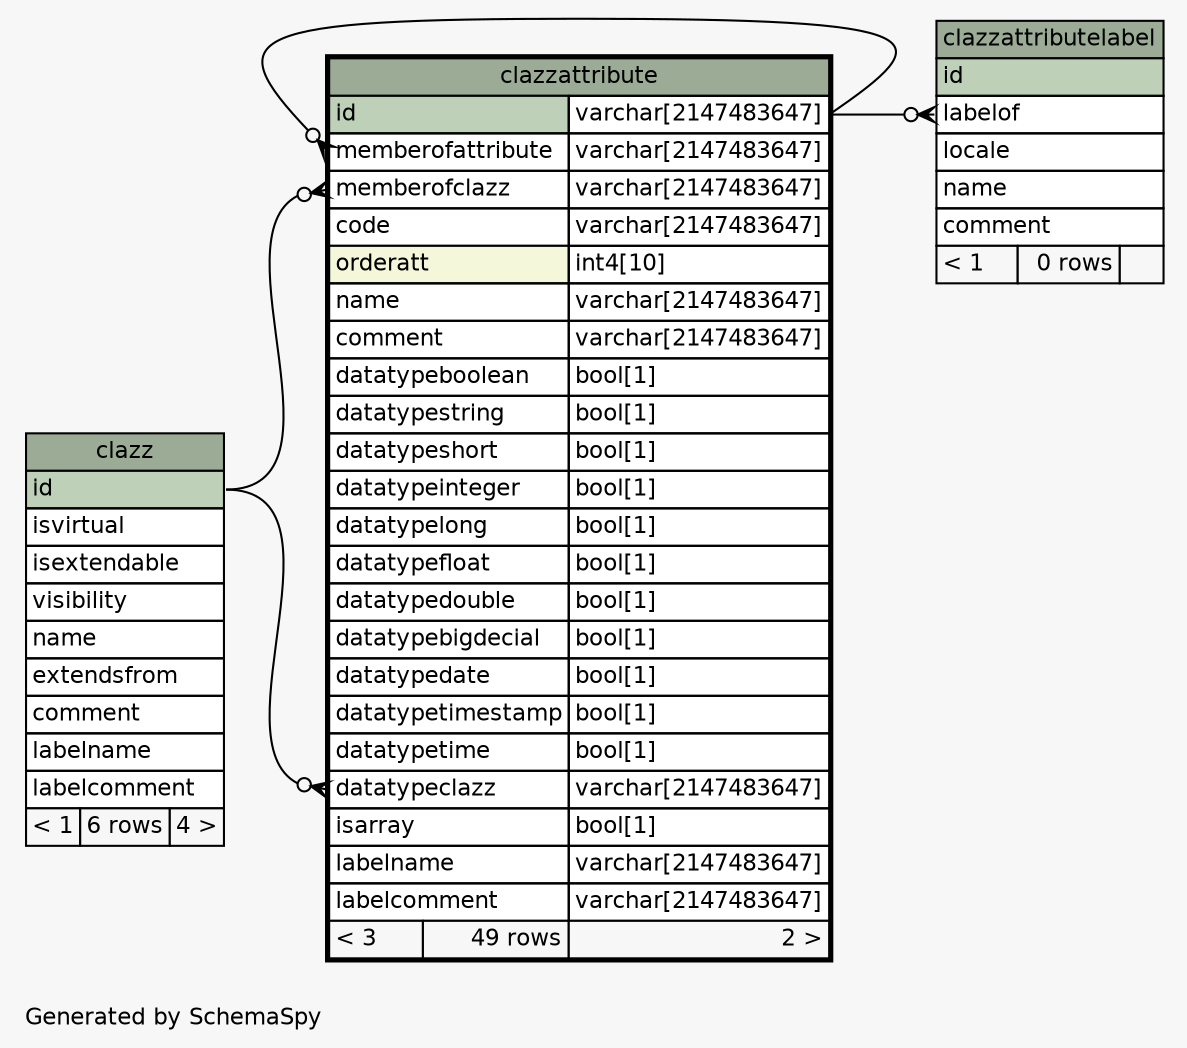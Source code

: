 // dot 2.38.0 on Windows 10 10.0
// SchemaSpy rev 590
digraph "oneDegreeRelationshipsDiagram" {
  graph [
    rankdir="RL"
    bgcolor="#f7f7f7"
    label="\nGenerated by SchemaSpy"
    labeljust="l"
    nodesep="0.18"
    ranksep="0.46"
    fontname="Helvetica"
    fontsize="11"
  ];
  node [
    fontname="Helvetica"
    fontsize="11"
    shape="plaintext"
  ];
  edge [
    arrowsize="0.8"
  ];
  "clazzattribute":"datatypeclazz":w -> "clazz":"id":e [arrowhead=none dir=back arrowtail=crowodot];
  "clazzattribute":"memberofattribute":w -> "clazzattribute":"id.type":e [arrowhead=none dir=back arrowtail=crowodot];
  "clazzattribute":"memberofclazz":w -> "clazz":"id":e [arrowhead=none dir=back arrowtail=crowodot];
  "clazzattributelabel":"labelof":w -> "clazzattribute":"id.type":e [arrowhead=none dir=back arrowtail=crowodot];
  "clazz" [
    label=<
    <TABLE BORDER="0" CELLBORDER="1" CELLSPACING="0" BGCOLOR="#ffffff">
      <TR><TD COLSPAN="3" BGCOLOR="#9bab96" ALIGN="CENTER">clazz</TD></TR>
      <TR><TD PORT="id" COLSPAN="3" BGCOLOR="#bed1b8" ALIGN="LEFT">id</TD></TR>
      <TR><TD PORT="isvirtual" COLSPAN="3" ALIGN="LEFT">isvirtual</TD></TR>
      <TR><TD PORT="isextendable" COLSPAN="3" ALIGN="LEFT">isextendable</TD></TR>
      <TR><TD PORT="visibility" COLSPAN="3" ALIGN="LEFT">visibility</TD></TR>
      <TR><TD PORT="name" COLSPAN="3" ALIGN="LEFT">name</TD></TR>
      <TR><TD PORT="extendsfrom" COLSPAN="3" ALIGN="LEFT">extendsfrom</TD></TR>
      <TR><TD PORT="comment" COLSPAN="3" ALIGN="LEFT">comment</TD></TR>
      <TR><TD PORT="labelname" COLSPAN="3" ALIGN="LEFT">labelname</TD></TR>
      <TR><TD PORT="labelcomment" COLSPAN="3" ALIGN="LEFT">labelcomment</TD></TR>
      <TR><TD ALIGN="LEFT" BGCOLOR="#f7f7f7">&lt; 1</TD><TD ALIGN="RIGHT" BGCOLOR="#f7f7f7">6 rows</TD><TD ALIGN="RIGHT" BGCOLOR="#f7f7f7">4 &gt;</TD></TR>
    </TABLE>>
    URL="clazz.html"
    tooltip="clazz"
  ];
  "clazzattribute" [
    label=<
    <TABLE BORDER="2" CELLBORDER="1" CELLSPACING="0" BGCOLOR="#ffffff">
      <TR><TD COLSPAN="3" BGCOLOR="#9bab96" ALIGN="CENTER">clazzattribute</TD></TR>
      <TR><TD PORT="id" COLSPAN="2" BGCOLOR="#bed1b8" ALIGN="LEFT">id</TD><TD PORT="id.type" ALIGN="LEFT">varchar[2147483647]</TD></TR>
      <TR><TD PORT="memberofattribute" COLSPAN="2" ALIGN="LEFT">memberofattribute</TD><TD PORT="memberofattribute.type" ALIGN="LEFT">varchar[2147483647]</TD></TR>
      <TR><TD PORT="memberofclazz" COLSPAN="2" ALIGN="LEFT">memberofclazz</TD><TD PORT="memberofclazz.type" ALIGN="LEFT">varchar[2147483647]</TD></TR>
      <TR><TD PORT="code" COLSPAN="2" ALIGN="LEFT">code</TD><TD PORT="code.type" ALIGN="LEFT">varchar[2147483647]</TD></TR>
      <TR><TD PORT="orderatt" COLSPAN="2" BGCOLOR="#f4f7da" ALIGN="LEFT">orderatt</TD><TD PORT="orderatt.type" ALIGN="LEFT">int4[10]</TD></TR>
      <TR><TD PORT="name" COLSPAN="2" ALIGN="LEFT">name</TD><TD PORT="name.type" ALIGN="LEFT">varchar[2147483647]</TD></TR>
      <TR><TD PORT="comment" COLSPAN="2" ALIGN="LEFT">comment</TD><TD PORT="comment.type" ALIGN="LEFT">varchar[2147483647]</TD></TR>
      <TR><TD PORT="datatypeboolean" COLSPAN="2" ALIGN="LEFT">datatypeboolean</TD><TD PORT="datatypeboolean.type" ALIGN="LEFT">bool[1]</TD></TR>
      <TR><TD PORT="datatypestring" COLSPAN="2" ALIGN="LEFT">datatypestring</TD><TD PORT="datatypestring.type" ALIGN="LEFT">bool[1]</TD></TR>
      <TR><TD PORT="datatypeshort" COLSPAN="2" ALIGN="LEFT">datatypeshort</TD><TD PORT="datatypeshort.type" ALIGN="LEFT">bool[1]</TD></TR>
      <TR><TD PORT="datatypeinteger" COLSPAN="2" ALIGN="LEFT">datatypeinteger</TD><TD PORT="datatypeinteger.type" ALIGN="LEFT">bool[1]</TD></TR>
      <TR><TD PORT="datatypelong" COLSPAN="2" ALIGN="LEFT">datatypelong</TD><TD PORT="datatypelong.type" ALIGN="LEFT">bool[1]</TD></TR>
      <TR><TD PORT="datatypefloat" COLSPAN="2" ALIGN="LEFT">datatypefloat</TD><TD PORT="datatypefloat.type" ALIGN="LEFT">bool[1]</TD></TR>
      <TR><TD PORT="datatypedouble" COLSPAN="2" ALIGN="LEFT">datatypedouble</TD><TD PORT="datatypedouble.type" ALIGN="LEFT">bool[1]</TD></TR>
      <TR><TD PORT="datatypebigdecial" COLSPAN="2" ALIGN="LEFT">datatypebigdecial</TD><TD PORT="datatypebigdecial.type" ALIGN="LEFT">bool[1]</TD></TR>
      <TR><TD PORT="datatypedate" COLSPAN="2" ALIGN="LEFT">datatypedate</TD><TD PORT="datatypedate.type" ALIGN="LEFT">bool[1]</TD></TR>
      <TR><TD PORT="datatypetimestamp" COLSPAN="2" ALIGN="LEFT">datatypetimestamp</TD><TD PORT="datatypetimestamp.type" ALIGN="LEFT">bool[1]</TD></TR>
      <TR><TD PORT="datatypetime" COLSPAN="2" ALIGN="LEFT">datatypetime</TD><TD PORT="datatypetime.type" ALIGN="LEFT">bool[1]</TD></TR>
      <TR><TD PORT="datatypeclazz" COLSPAN="2" ALIGN="LEFT">datatypeclazz</TD><TD PORT="datatypeclazz.type" ALIGN="LEFT">varchar[2147483647]</TD></TR>
      <TR><TD PORT="isarray" COLSPAN="2" ALIGN="LEFT">isarray</TD><TD PORT="isarray.type" ALIGN="LEFT">bool[1]</TD></TR>
      <TR><TD PORT="labelname" COLSPAN="2" ALIGN="LEFT">labelname</TD><TD PORT="labelname.type" ALIGN="LEFT">varchar[2147483647]</TD></TR>
      <TR><TD PORT="labelcomment" COLSPAN="2" ALIGN="LEFT">labelcomment</TD><TD PORT="labelcomment.type" ALIGN="LEFT">varchar[2147483647]</TD></TR>
      <TR><TD ALIGN="LEFT" BGCOLOR="#f7f7f7">&lt; 3</TD><TD ALIGN="RIGHT" BGCOLOR="#f7f7f7">49 rows</TD><TD ALIGN="RIGHT" BGCOLOR="#f7f7f7">2 &gt;</TD></TR>
    </TABLE>>
    URL="clazzattribute.html"
    tooltip="clazzattribute"
  ];
  "clazzattributelabel" [
    label=<
    <TABLE BORDER="0" CELLBORDER="1" CELLSPACING="0" BGCOLOR="#ffffff">
      <TR><TD COLSPAN="3" BGCOLOR="#9bab96" ALIGN="CENTER">clazzattributelabel</TD></TR>
      <TR><TD PORT="id" COLSPAN="3" BGCOLOR="#bed1b8" ALIGN="LEFT">id</TD></TR>
      <TR><TD PORT="labelof" COLSPAN="3" ALIGN="LEFT">labelof</TD></TR>
      <TR><TD PORT="locale" COLSPAN="3" ALIGN="LEFT">locale</TD></TR>
      <TR><TD PORT="name" COLSPAN="3" ALIGN="LEFT">name</TD></TR>
      <TR><TD PORT="comment" COLSPAN="3" ALIGN="LEFT">comment</TD></TR>
      <TR><TD ALIGN="LEFT" BGCOLOR="#f7f7f7">&lt; 1</TD><TD ALIGN="RIGHT" BGCOLOR="#f7f7f7">0 rows</TD><TD ALIGN="RIGHT" BGCOLOR="#f7f7f7">  </TD></TR>
    </TABLE>>
    URL="clazzattributelabel.html"
    tooltip="clazzattributelabel"
  ];
}
